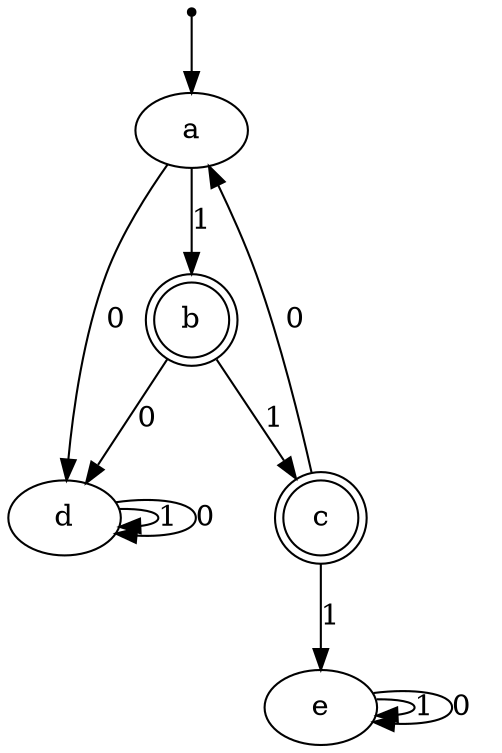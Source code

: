 digraph {
	inic[shape=point];
    inic->a;
    a->b [label="1"];
    a->d [label="0"];
    d->d [label="1"];
    d->d [label="0"];
    b->d [label="0"];
    b->c [label="1"];
    c->e [label="1"];
    e->e [label="1"];
    e->e [label="0"];
    c->a [label="0"];
    
    c[shape=doublecircle];
    b[shape=doublecircle];
}